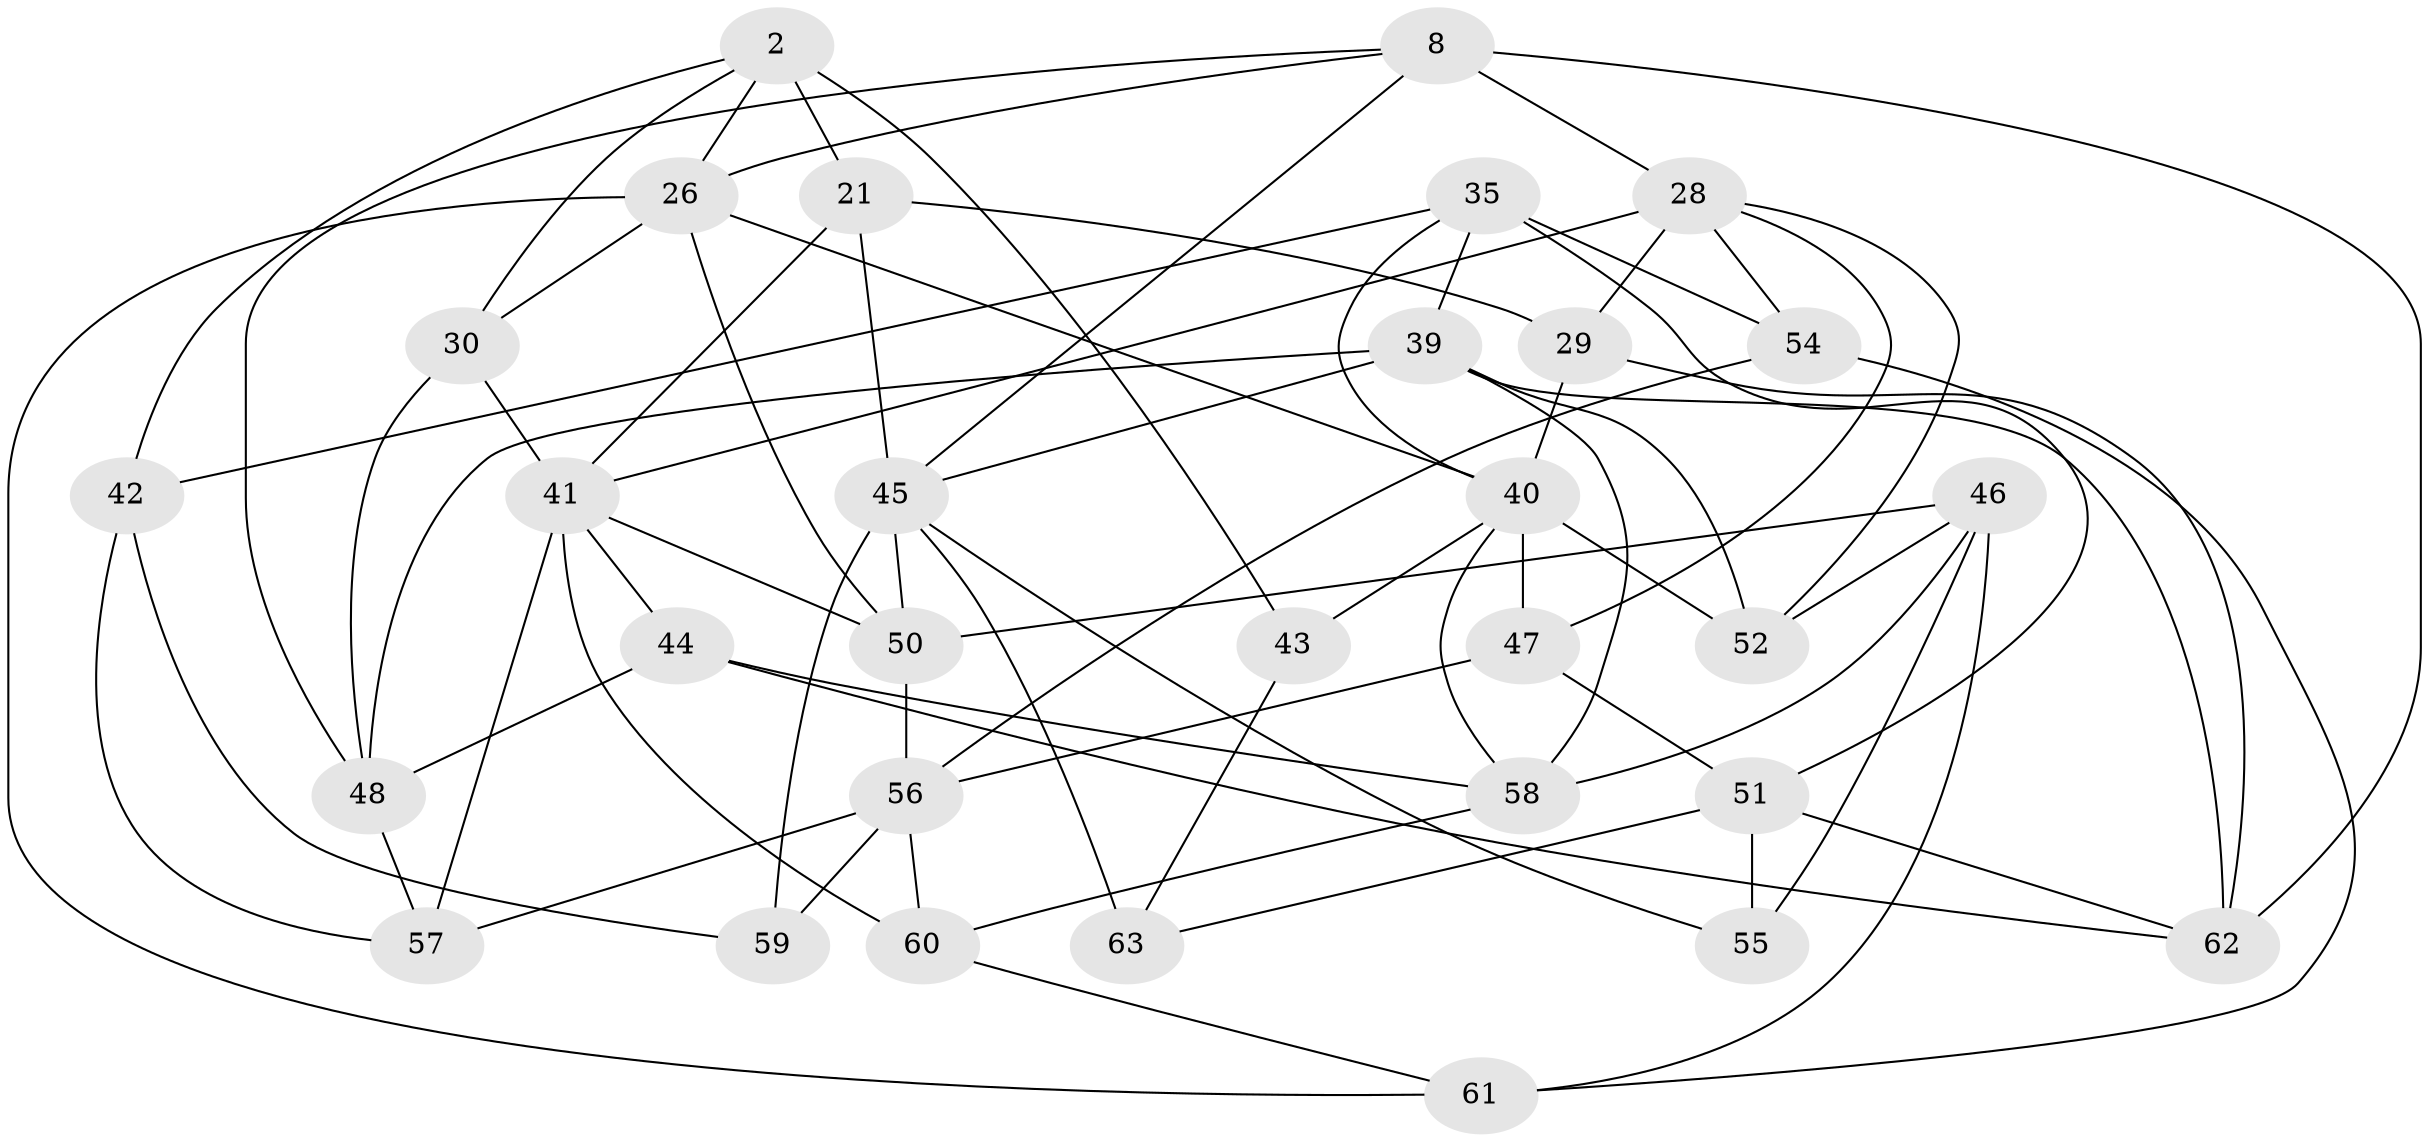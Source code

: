 // original degree distribution, {4: 1.0}
// Generated by graph-tools (version 1.1) at 2025/58/03/09/25 04:58:36]
// undirected, 31 vertices, 73 edges
graph export_dot {
graph [start="1"]
  node [color=gray90,style=filled];
  2 [super="+1"];
  8 [super="+7"];
  21;
  26 [super="+20"];
  28 [super="+17"];
  29;
  30;
  35 [super="+22"];
  39 [super="+16"];
  40 [super="+6+9+13"];
  41 [super="+10+15"];
  42;
  43;
  44;
  45 [super="+24"];
  46 [super="+32"];
  47 [super="+36"];
  48 [super="+14"];
  50 [super="+11+31"];
  51 [super="+38"];
  52 [super="+34"];
  54 [super="+37"];
  55;
  56 [super="+25"];
  57 [super="+49"];
  58 [super="+53"];
  59;
  60 [super="+27"];
  61;
  62 [super="+23"];
  63;
  2 -- 42;
  2 -- 43 [weight=2];
  2 -- 21;
  2 -- 30;
  2 -- 26;
  8 -- 62 [weight=2];
  8 -- 26;
  8 -- 48;
  8 -- 45;
  8 -- 28;
  21 -- 45;
  21 -- 29;
  21 -- 41;
  26 -- 30;
  26 -- 40;
  26 -- 50;
  26 -- 61;
  28 -- 29;
  28 -- 41;
  28 -- 52;
  28 -- 54;
  28 -- 47;
  29 -- 62;
  29 -- 40;
  30 -- 41;
  30 -- 48;
  35 -- 42;
  35 -- 51;
  35 -- 54 [weight=2];
  35 -- 39;
  35 -- 40;
  39 -- 62;
  39 -- 58;
  39 -- 48;
  39 -- 52;
  39 -- 45;
  40 -- 43;
  40 -- 47 [weight=3];
  40 -- 58;
  40 -- 52 [weight=2];
  41 -- 57;
  41 -- 60 [weight=2];
  41 -- 44;
  41 -- 50;
  42 -- 59;
  42 -- 57;
  43 -- 63;
  44 -- 48;
  44 -- 62;
  44 -- 58;
  45 -- 55;
  45 -- 50 [weight=2];
  45 -- 59 [weight=2];
  45 -- 63 [weight=2];
  46 -- 50 [weight=2];
  46 -- 61;
  46 -- 52 [weight=2];
  46 -- 55;
  46 -- 58 [weight=2];
  47 -- 51;
  47 -- 56 [weight=3];
  48 -- 57 [weight=2];
  50 -- 56 [weight=2];
  51 -- 63;
  51 -- 55 [weight=2];
  51 -- 62;
  54 -- 61;
  54 -- 56 [weight=2];
  56 -- 57 [weight=2];
  56 -- 59;
  56 -- 60 [weight=2];
  58 -- 60;
  60 -- 61;
}
